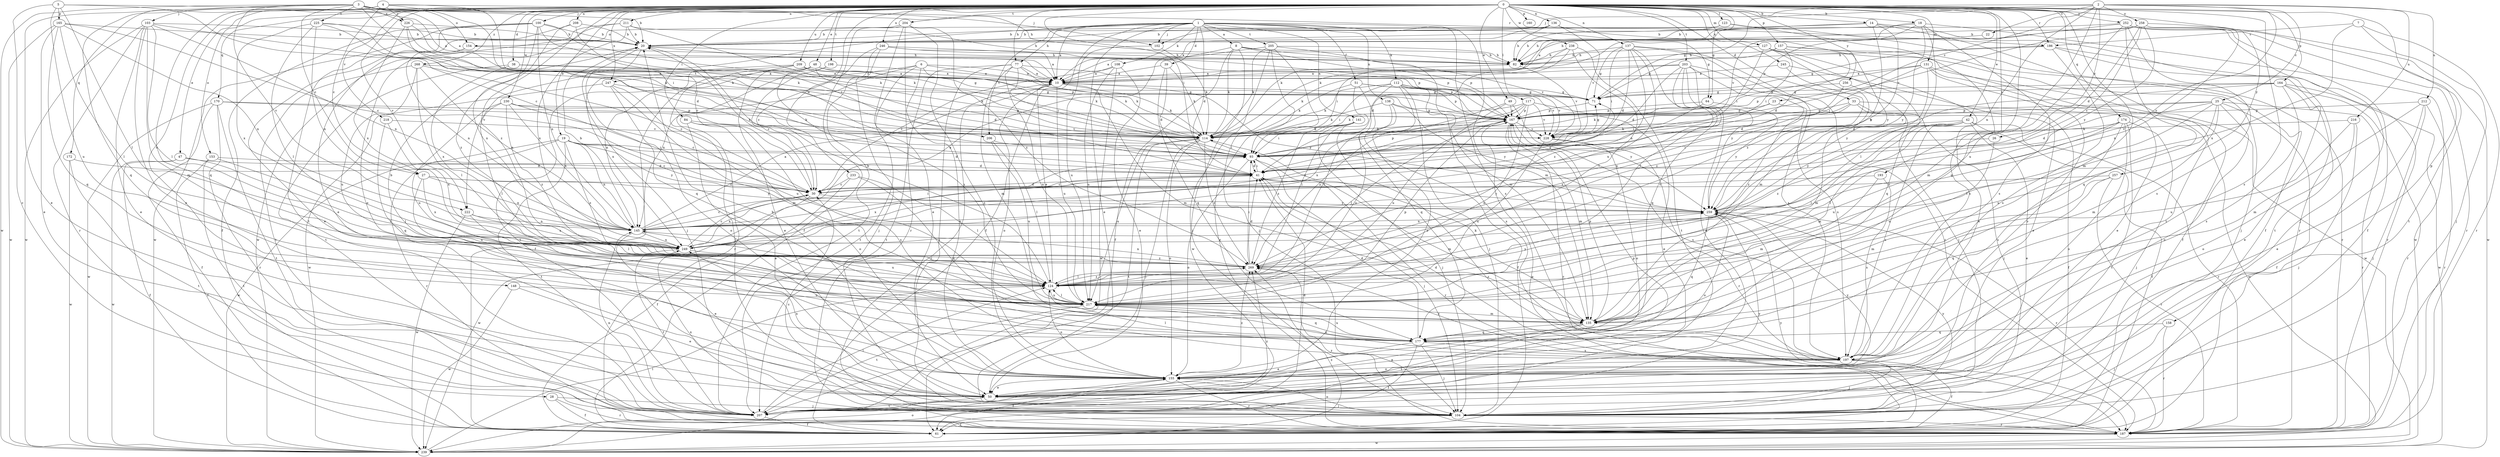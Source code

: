 strict digraph  {
0;
1;
2;
3;
4;
5;
6;
7;
8;
10;
14;
18;
19;
20;
22;
23;
25;
26;
27;
28;
30;
33;
38;
39;
41;
42;
47;
48;
49;
50;
51;
61;
64;
71;
77;
82;
84;
93;
100;
102;
103;
104;
108;
112;
114;
117;
123;
124;
127;
131;
135;
136;
137;
138;
141;
145;
148;
153;
154;
155;
157;
158;
160;
164;
165;
167;
170;
172;
174;
177;
186;
187;
193;
197;
198;
203;
204;
205;
206;
207;
208;
209;
211;
212;
216;
217;
218;
222;
225;
226;
228;
230;
233;
238;
239;
245;
246;
247;
249;
252;
256;
257;
258;
259;
268;
269;
0 -> 14  [label=b];
0 -> 18  [label=b];
0 -> 19  [label=b];
0 -> 33  [label=d];
0 -> 38  [label=d];
0 -> 42  [label=e];
0 -> 47  [label=e];
0 -> 48  [label=e];
0 -> 49  [label=e];
0 -> 64  [label=g];
0 -> 77  [label=h];
0 -> 84  [label=i];
0 -> 93  [label=i];
0 -> 100  [label=j];
0 -> 117  [label=l];
0 -> 123  [label=l];
0 -> 127  [label=m];
0 -> 131  [label=m];
0 -> 135  [label=m];
0 -> 136  [label=n];
0 -> 137  [label=n];
0 -> 148  [label=o];
0 -> 153  [label=o];
0 -> 157  [label=p];
0 -> 158  [label=p];
0 -> 160  [label=p];
0 -> 164  [label=p];
0 -> 170  [label=q];
0 -> 172  [label=q];
0 -> 174  [label=q];
0 -> 177  [label=q];
0 -> 186  [label=r];
0 -> 193  [label=s];
0 -> 197  [label=s];
0 -> 198  [label=t];
0 -> 203  [label=t];
0 -> 204  [label=t];
0 -> 208  [label=u];
0 -> 209  [label=u];
0 -> 211  [label=u];
0 -> 218  [label=v];
0 -> 222  [label=v];
0 -> 230  [label=w];
0 -> 233  [label=w];
0 -> 238  [label=w];
0 -> 245  [label=x];
0 -> 246  [label=x];
0 -> 247  [label=x];
0 -> 252  [label=y];
0 -> 256  [label=y];
0 -> 257  [label=y];
0 -> 268  [label=z];
0 -> 269  [label=z];
1 -> 8  [label=a];
1 -> 10  [label=a];
1 -> 39  [label=d];
1 -> 41  [label=d];
1 -> 50  [label=e];
1 -> 51  [label=f];
1 -> 61  [label=f];
1 -> 64  [label=g];
1 -> 77  [label=h];
1 -> 102  [label=j];
1 -> 108  [label=k];
1 -> 112  [label=k];
1 -> 135  [label=m];
1 -> 138  [label=n];
1 -> 141  [label=n];
1 -> 154  [label=o];
1 -> 197  [label=s];
1 -> 205  [label=t];
1 -> 206  [label=t];
1 -> 222  [label=v];
2 -> 22  [label=c];
2 -> 23  [label=c];
2 -> 25  [label=c];
2 -> 26  [label=c];
2 -> 71  [label=g];
2 -> 102  [label=j];
2 -> 145  [label=n];
2 -> 212  [label=u];
2 -> 216  [label=u];
2 -> 217  [label=u];
2 -> 258  [label=y];
2 -> 259  [label=y];
3 -> 10  [label=a];
3 -> 20  [label=b];
3 -> 27  [label=c];
3 -> 50  [label=e];
3 -> 82  [label=h];
3 -> 114  [label=k];
3 -> 154  [label=o];
3 -> 177  [label=q];
3 -> 186  [label=r];
3 -> 222  [label=v];
3 -> 225  [label=v];
3 -> 226  [label=v];
3 -> 239  [label=w];
4 -> 27  [label=c];
4 -> 93  [label=i];
4 -> 102  [label=j];
4 -> 103  [label=j];
4 -> 177  [label=q];
4 -> 206  [label=t];
4 -> 226  [label=v];
5 -> 10  [label=a];
5 -> 28  [label=c];
5 -> 30  [label=c];
5 -> 124  [label=l];
5 -> 165  [label=p];
5 -> 217  [label=u];
6 -> 10  [label=a];
6 -> 114  [label=k];
6 -> 145  [label=n];
6 -> 155  [label=o];
6 -> 167  [label=p];
6 -> 207  [label=t];
6 -> 247  [label=x];
7 -> 104  [label=j];
7 -> 186  [label=r];
7 -> 187  [label=r];
7 -> 249  [label=x];
8 -> 61  [label=f];
8 -> 82  [label=h];
8 -> 104  [label=j];
8 -> 114  [label=k];
8 -> 167  [label=p];
8 -> 228  [label=v];
8 -> 249  [label=x];
10 -> 71  [label=g];
10 -> 114  [label=k];
10 -> 135  [label=m];
10 -> 155  [label=o];
10 -> 187  [label=r];
10 -> 217  [label=u];
10 -> 259  [label=y];
14 -> 20  [label=b];
14 -> 82  [label=h];
14 -> 114  [label=k];
14 -> 187  [label=r];
14 -> 207  [label=t];
14 -> 259  [label=y];
14 -> 269  [label=z];
18 -> 20  [label=b];
18 -> 114  [label=k];
18 -> 124  [label=l];
18 -> 197  [label=s];
18 -> 228  [label=v];
18 -> 239  [label=w];
18 -> 259  [label=y];
19 -> 30  [label=c];
19 -> 41  [label=d];
19 -> 93  [label=i];
19 -> 145  [label=n];
19 -> 187  [label=r];
19 -> 207  [label=t];
19 -> 239  [label=w];
19 -> 259  [label=y];
19 -> 269  [label=z];
20 -> 82  [label=h];
20 -> 104  [label=j];
20 -> 167  [label=p];
20 -> 177  [label=q];
22 -> 167  [label=p];
23 -> 114  [label=k];
23 -> 167  [label=p];
23 -> 269  [label=z];
25 -> 41  [label=d];
25 -> 61  [label=f];
25 -> 114  [label=k];
25 -> 124  [label=l];
25 -> 135  [label=m];
25 -> 155  [label=o];
25 -> 167  [label=p];
25 -> 187  [label=r];
25 -> 217  [label=u];
26 -> 93  [label=i];
26 -> 217  [label=u];
27 -> 30  [label=c];
27 -> 145  [label=n];
27 -> 217  [label=u];
27 -> 249  [label=x];
27 -> 259  [label=y];
28 -> 61  [label=f];
28 -> 104  [label=j];
28 -> 187  [label=r];
30 -> 20  [label=b];
30 -> 41  [label=d];
30 -> 71  [label=g];
30 -> 239  [label=w];
30 -> 249  [label=x];
30 -> 259  [label=y];
33 -> 61  [label=f];
33 -> 104  [label=j];
33 -> 145  [label=n];
33 -> 167  [label=p];
33 -> 239  [label=w];
33 -> 269  [label=z];
38 -> 10  [label=a];
38 -> 114  [label=k];
38 -> 207  [label=t];
38 -> 249  [label=x];
39 -> 10  [label=a];
39 -> 41  [label=d];
39 -> 114  [label=k];
39 -> 177  [label=q];
41 -> 30  [label=c];
41 -> 93  [label=i];
41 -> 135  [label=m];
41 -> 249  [label=x];
41 -> 259  [label=y];
42 -> 50  [label=e];
42 -> 61  [label=f];
42 -> 114  [label=k];
42 -> 124  [label=l];
42 -> 135  [label=m];
42 -> 187  [label=r];
42 -> 197  [label=s];
42 -> 259  [label=y];
42 -> 269  [label=z];
47 -> 41  [label=d];
47 -> 61  [label=f];
47 -> 124  [label=l];
47 -> 239  [label=w];
48 -> 10  [label=a];
48 -> 41  [label=d];
48 -> 50  [label=e];
48 -> 61  [label=f];
48 -> 145  [label=n];
48 -> 167  [label=p];
48 -> 217  [label=u];
49 -> 167  [label=p];
49 -> 217  [label=u];
49 -> 249  [label=x];
49 -> 259  [label=y];
50 -> 104  [label=j];
50 -> 167  [label=p];
50 -> 207  [label=t];
51 -> 71  [label=g];
51 -> 114  [label=k];
51 -> 124  [label=l];
51 -> 177  [label=q];
51 -> 228  [label=v];
61 -> 167  [label=p];
61 -> 259  [label=y];
64 -> 93  [label=i];
64 -> 167  [label=p];
64 -> 259  [label=y];
71 -> 167  [label=p];
77 -> 10  [label=a];
77 -> 93  [label=i];
77 -> 104  [label=j];
77 -> 114  [label=k];
77 -> 135  [label=m];
77 -> 167  [label=p];
77 -> 207  [label=t];
77 -> 217  [label=u];
82 -> 10  [label=a];
82 -> 228  [label=v];
84 -> 50  [label=e];
84 -> 155  [label=o];
84 -> 197  [label=s];
84 -> 228  [label=v];
93 -> 41  [label=d];
93 -> 104  [label=j];
93 -> 155  [label=o];
93 -> 167  [label=p];
93 -> 187  [label=r];
100 -> 20  [label=b];
100 -> 61  [label=f];
100 -> 93  [label=i];
100 -> 114  [label=k];
100 -> 145  [label=n];
100 -> 207  [label=t];
100 -> 239  [label=w];
100 -> 249  [label=x];
102 -> 114  [label=k];
102 -> 217  [label=u];
103 -> 20  [label=b];
103 -> 50  [label=e];
103 -> 114  [label=k];
103 -> 124  [label=l];
103 -> 135  [label=m];
103 -> 145  [label=n];
103 -> 155  [label=o];
103 -> 187  [label=r];
103 -> 239  [label=w];
104 -> 30  [label=c];
104 -> 61  [label=f];
104 -> 155  [label=o];
104 -> 187  [label=r];
104 -> 249  [label=x];
104 -> 259  [label=y];
108 -> 10  [label=a];
108 -> 30  [label=c];
108 -> 50  [label=e];
108 -> 217  [label=u];
108 -> 239  [label=w];
112 -> 71  [label=g];
112 -> 93  [label=i];
112 -> 104  [label=j];
112 -> 114  [label=k];
112 -> 124  [label=l];
112 -> 155  [label=o];
112 -> 167  [label=p];
112 -> 197  [label=s];
112 -> 228  [label=v];
114 -> 93  [label=i];
114 -> 104  [label=j];
114 -> 155  [label=o];
114 -> 207  [label=t];
114 -> 217  [label=u];
114 -> 269  [label=z];
117 -> 50  [label=e];
117 -> 93  [label=i];
117 -> 114  [label=k];
117 -> 167  [label=p];
117 -> 217  [label=u];
117 -> 228  [label=v];
117 -> 269  [label=z];
123 -> 20  [label=b];
123 -> 61  [label=f];
123 -> 82  [label=h];
123 -> 197  [label=s];
124 -> 10  [label=a];
124 -> 20  [label=b];
124 -> 155  [label=o];
124 -> 217  [label=u];
124 -> 259  [label=y];
124 -> 269  [label=z];
127 -> 50  [label=e];
127 -> 61  [label=f];
127 -> 82  [label=h];
127 -> 93  [label=i];
127 -> 135  [label=m];
127 -> 177  [label=q];
131 -> 10  [label=a];
131 -> 50  [label=e];
131 -> 93  [label=i];
131 -> 155  [label=o];
131 -> 167  [label=p];
131 -> 239  [label=w];
131 -> 259  [label=y];
135 -> 50  [label=e];
135 -> 114  [label=k];
135 -> 167  [label=p];
135 -> 177  [label=q];
135 -> 207  [label=t];
136 -> 10  [label=a];
136 -> 20  [label=b];
136 -> 82  [label=h];
136 -> 228  [label=v];
136 -> 259  [label=y];
137 -> 41  [label=d];
137 -> 71  [label=g];
137 -> 82  [label=h];
137 -> 93  [label=i];
137 -> 124  [label=l];
137 -> 145  [label=n];
137 -> 187  [label=r];
137 -> 197  [label=s];
137 -> 269  [label=z];
138 -> 61  [label=f];
138 -> 114  [label=k];
138 -> 167  [label=p];
138 -> 217  [label=u];
138 -> 259  [label=y];
141 -> 93  [label=i];
141 -> 104  [label=j];
141 -> 114  [label=k];
141 -> 187  [label=r];
141 -> 269  [label=z];
145 -> 10  [label=a];
145 -> 20  [label=b];
145 -> 30  [label=c];
145 -> 50  [label=e];
145 -> 93  [label=i];
145 -> 217  [label=u];
145 -> 249  [label=x];
148 -> 50  [label=e];
148 -> 217  [label=u];
148 -> 239  [label=w];
153 -> 41  [label=d];
153 -> 61  [label=f];
153 -> 124  [label=l];
153 -> 207  [label=t];
154 -> 50  [label=e];
154 -> 82  [label=h];
154 -> 145  [label=n];
155 -> 20  [label=b];
155 -> 50  [label=e];
155 -> 61  [label=f];
155 -> 187  [label=r];
155 -> 249  [label=x];
155 -> 259  [label=y];
155 -> 269  [label=z];
157 -> 41  [label=d];
157 -> 71  [label=g];
157 -> 82  [label=h];
157 -> 93  [label=i];
157 -> 104  [label=j];
157 -> 187  [label=r];
158 -> 104  [label=j];
158 -> 177  [label=q];
158 -> 187  [label=r];
164 -> 41  [label=d];
164 -> 50  [label=e];
164 -> 71  [label=g];
164 -> 167  [label=p];
164 -> 187  [label=r];
164 -> 197  [label=s];
164 -> 239  [label=w];
165 -> 20  [label=b];
165 -> 30  [label=c];
165 -> 50  [label=e];
165 -> 124  [label=l];
165 -> 145  [label=n];
165 -> 177  [label=q];
165 -> 239  [label=w];
167 -> 114  [label=k];
167 -> 124  [label=l];
167 -> 135  [label=m];
167 -> 145  [label=n];
167 -> 187  [label=r];
167 -> 197  [label=s];
167 -> 228  [label=v];
170 -> 61  [label=f];
170 -> 93  [label=i];
170 -> 167  [label=p];
170 -> 187  [label=r];
170 -> 207  [label=t];
170 -> 239  [label=w];
172 -> 41  [label=d];
172 -> 207  [label=t];
172 -> 239  [label=w];
174 -> 104  [label=j];
174 -> 114  [label=k];
174 -> 124  [label=l];
174 -> 155  [label=o];
174 -> 197  [label=s];
174 -> 207  [label=t];
174 -> 217  [label=u];
177 -> 41  [label=d];
177 -> 50  [label=e];
177 -> 61  [label=f];
177 -> 104  [label=j];
177 -> 197  [label=s];
177 -> 217  [label=u];
186 -> 71  [label=g];
186 -> 82  [label=h];
186 -> 187  [label=r];
186 -> 197  [label=s];
186 -> 207  [label=t];
187 -> 239  [label=w];
187 -> 269  [label=z];
193 -> 30  [label=c];
193 -> 135  [label=m];
193 -> 197  [label=s];
197 -> 41  [label=d];
197 -> 61  [label=f];
197 -> 104  [label=j];
197 -> 124  [label=l];
197 -> 155  [label=o];
197 -> 217  [label=u];
197 -> 269  [label=z];
198 -> 10  [label=a];
198 -> 30  [label=c];
198 -> 187  [label=r];
203 -> 10  [label=a];
203 -> 41  [label=d];
203 -> 50  [label=e];
203 -> 104  [label=j];
203 -> 114  [label=k];
203 -> 177  [label=q];
203 -> 197  [label=s];
203 -> 249  [label=x];
203 -> 259  [label=y];
204 -> 20  [label=b];
204 -> 50  [label=e];
204 -> 61  [label=f];
204 -> 155  [label=o];
204 -> 187  [label=r];
204 -> 269  [label=z];
205 -> 10  [label=a];
205 -> 82  [label=h];
205 -> 104  [label=j];
205 -> 114  [label=k];
205 -> 135  [label=m];
205 -> 187  [label=r];
205 -> 239  [label=w];
206 -> 93  [label=i];
206 -> 124  [label=l];
206 -> 217  [label=u];
207 -> 41  [label=d];
207 -> 61  [label=f];
207 -> 124  [label=l];
207 -> 145  [label=n];
207 -> 259  [label=y];
207 -> 269  [label=z];
208 -> 20  [label=b];
208 -> 30  [label=c];
208 -> 50  [label=e];
208 -> 269  [label=z];
209 -> 10  [label=a];
209 -> 71  [label=g];
209 -> 104  [label=j];
209 -> 114  [label=k];
209 -> 207  [label=t];
209 -> 249  [label=x];
211 -> 20  [label=b];
211 -> 82  [label=h];
211 -> 114  [label=k];
211 -> 155  [label=o];
211 -> 239  [label=w];
211 -> 249  [label=x];
212 -> 50  [label=e];
212 -> 104  [label=j];
212 -> 135  [label=m];
212 -> 167  [label=p];
212 -> 187  [label=r];
216 -> 104  [label=j];
216 -> 155  [label=o];
216 -> 217  [label=u];
216 -> 228  [label=v];
217 -> 20  [label=b];
217 -> 124  [label=l];
217 -> 135  [label=m];
217 -> 167  [label=p];
217 -> 177  [label=q];
217 -> 207  [label=t];
218 -> 177  [label=q];
218 -> 228  [label=v];
218 -> 249  [label=x];
222 -> 124  [label=l];
222 -> 145  [label=n];
222 -> 239  [label=w];
222 -> 249  [label=x];
225 -> 20  [label=b];
225 -> 93  [label=i];
225 -> 114  [label=k];
225 -> 124  [label=l];
225 -> 145  [label=n];
225 -> 249  [label=x];
226 -> 20  [label=b];
226 -> 41  [label=d];
226 -> 93  [label=i];
226 -> 114  [label=k];
226 -> 249  [label=x];
228 -> 71  [label=g];
228 -> 155  [label=o];
228 -> 187  [label=r];
228 -> 217  [label=u];
230 -> 30  [label=c];
230 -> 114  [label=k];
230 -> 124  [label=l];
230 -> 145  [label=n];
230 -> 167  [label=p];
230 -> 217  [label=u];
230 -> 269  [label=z];
233 -> 30  [label=c];
233 -> 61  [label=f];
233 -> 124  [label=l];
233 -> 177  [label=q];
238 -> 41  [label=d];
238 -> 82  [label=h];
238 -> 93  [label=i];
238 -> 124  [label=l];
238 -> 207  [label=t];
239 -> 124  [label=l];
239 -> 155  [label=o];
239 -> 269  [label=z];
245 -> 10  [label=a];
245 -> 50  [label=e];
245 -> 269  [label=z];
246 -> 10  [label=a];
246 -> 30  [label=c];
246 -> 82  [label=h];
246 -> 104  [label=j];
246 -> 167  [label=p];
246 -> 207  [label=t];
247 -> 71  [label=g];
247 -> 135  [label=m];
247 -> 155  [label=o];
247 -> 217  [label=u];
247 -> 239  [label=w];
249 -> 30  [label=c];
249 -> 207  [label=t];
249 -> 269  [label=z];
252 -> 10  [label=a];
252 -> 20  [label=b];
252 -> 61  [label=f];
252 -> 104  [label=j];
252 -> 135  [label=m];
252 -> 177  [label=q];
252 -> 187  [label=r];
252 -> 197  [label=s];
252 -> 239  [label=w];
256 -> 41  [label=d];
256 -> 71  [label=g];
256 -> 135  [label=m];
257 -> 30  [label=c];
257 -> 135  [label=m];
257 -> 177  [label=q];
257 -> 187  [label=r];
258 -> 20  [label=b];
258 -> 30  [label=c];
258 -> 41  [label=d];
258 -> 82  [label=h];
258 -> 207  [label=t];
258 -> 228  [label=v];
258 -> 249  [label=x];
258 -> 259  [label=y];
259 -> 145  [label=n];
259 -> 155  [label=o];
259 -> 177  [label=q];
259 -> 187  [label=r];
268 -> 10  [label=a];
268 -> 30  [label=c];
268 -> 124  [label=l];
268 -> 145  [label=n];
268 -> 207  [label=t];
268 -> 217  [label=u];
269 -> 41  [label=d];
269 -> 93  [label=i];
269 -> 124  [label=l];
269 -> 145  [label=n];
}
